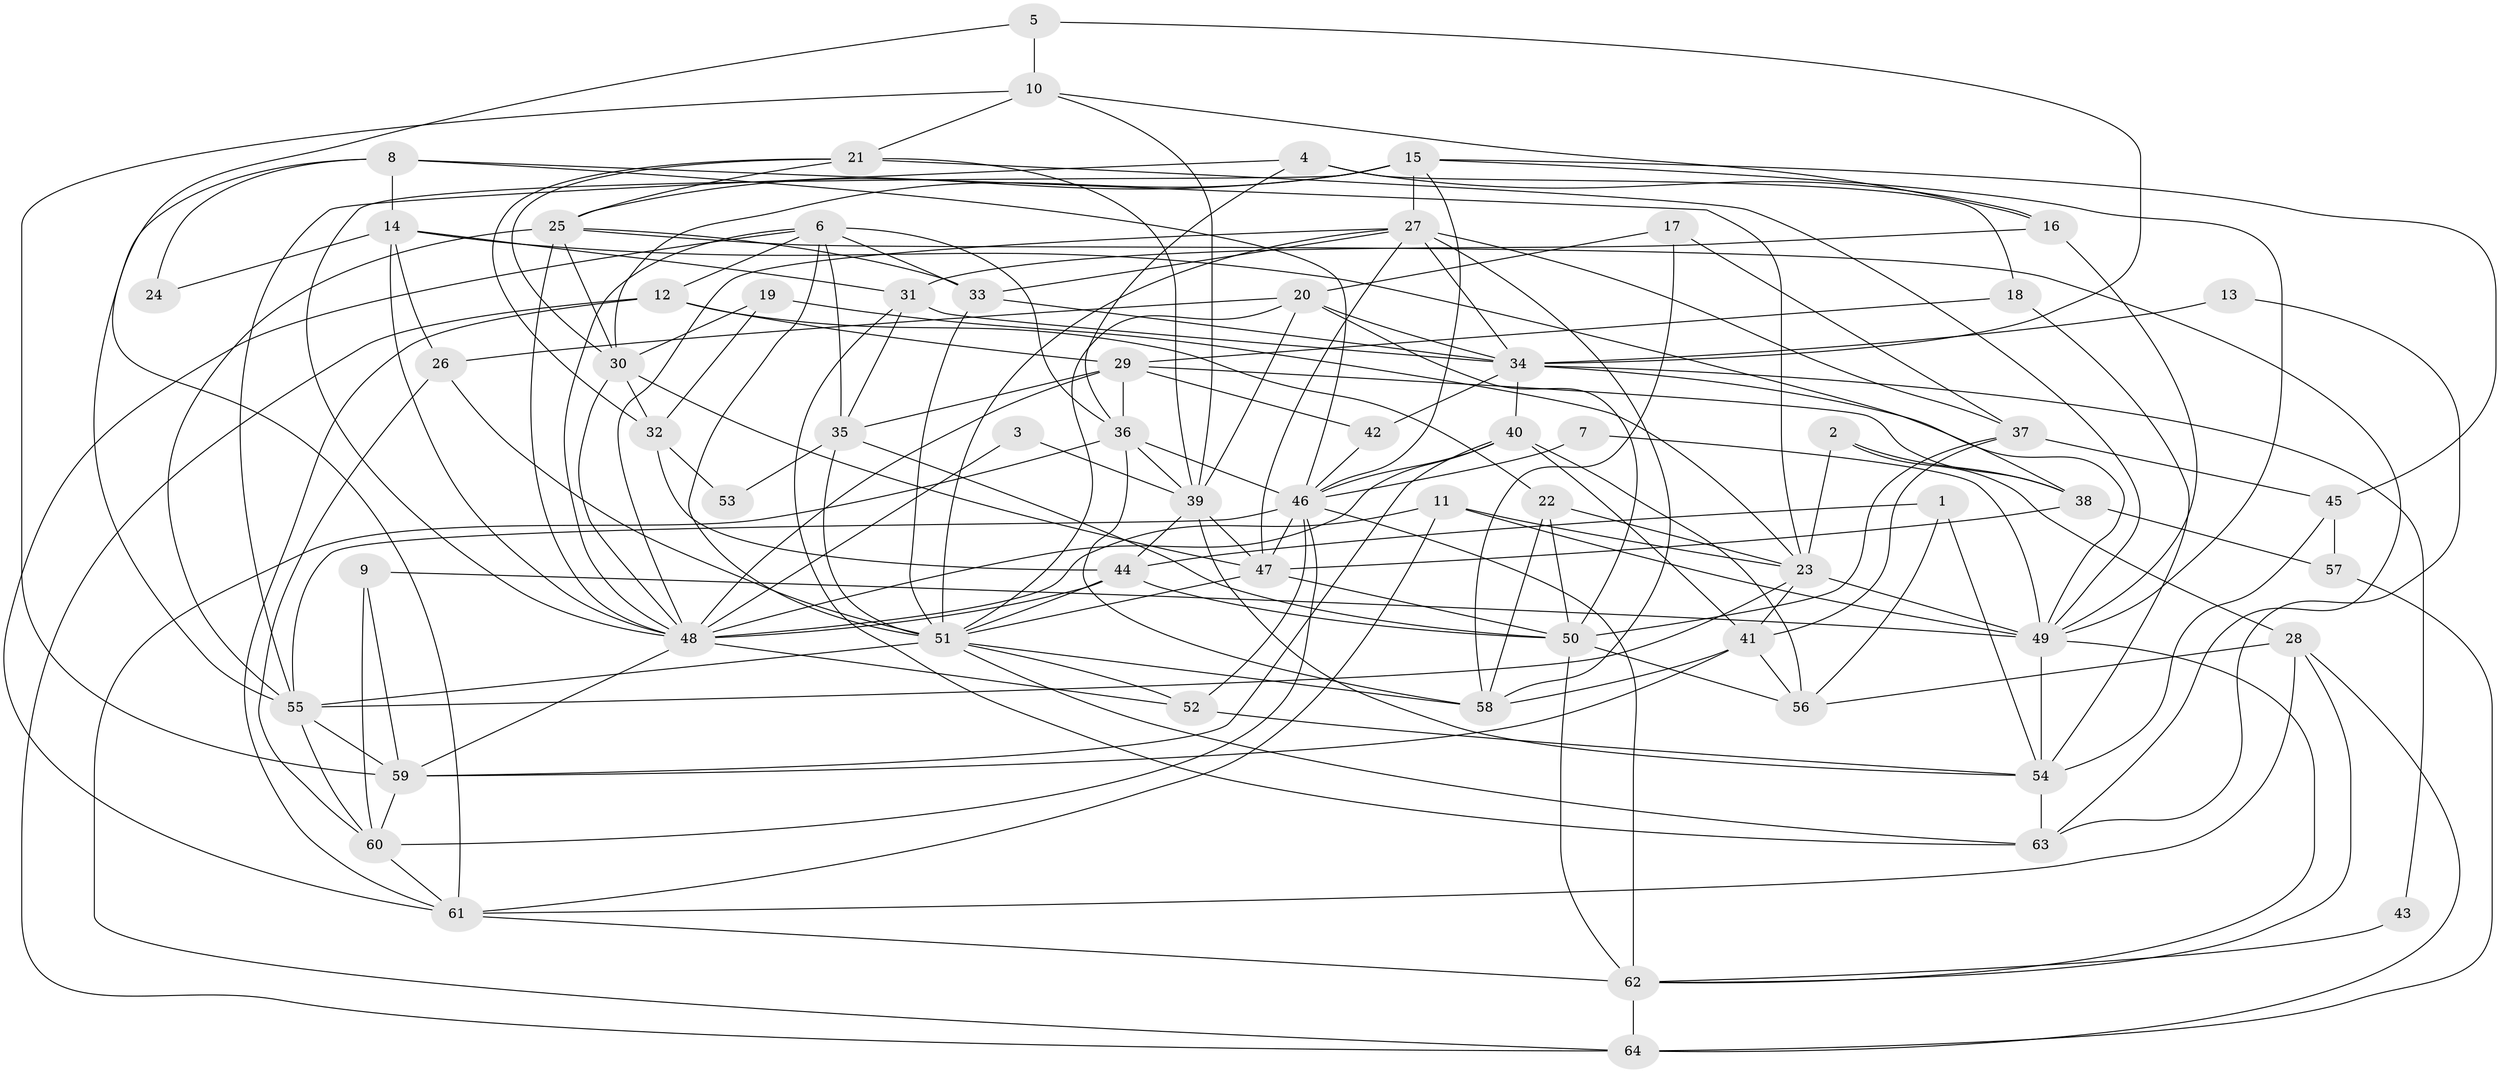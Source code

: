 // original degree distribution, {4: 0.30708661417322836, 2: 0.12598425196850394, 5: 0.1732283464566929, 3: 0.2677165354330709, 7: 0.047244094488188976, 6: 0.05511811023622047, 8: 0.023622047244094488}
// Generated by graph-tools (version 1.1) at 2025/50/03/09/25 03:50:13]
// undirected, 64 vertices, 177 edges
graph export_dot {
graph [start="1"]
  node [color=gray90,style=filled];
  1;
  2;
  3;
  4;
  5;
  6;
  7;
  8;
  9;
  10;
  11;
  12;
  13;
  14;
  15;
  16;
  17;
  18;
  19;
  20;
  21;
  22;
  23;
  24;
  25;
  26;
  27;
  28;
  29;
  30;
  31;
  32;
  33;
  34;
  35;
  36;
  37;
  38;
  39;
  40;
  41;
  42;
  43;
  44;
  45;
  46;
  47;
  48;
  49;
  50;
  51;
  52;
  53;
  54;
  55;
  56;
  57;
  58;
  59;
  60;
  61;
  62;
  63;
  64;
  1 -- 44 [weight=1.0];
  1 -- 54 [weight=1.0];
  1 -- 56 [weight=1.0];
  2 -- 23 [weight=1.0];
  2 -- 28 [weight=1.0];
  2 -- 38 [weight=1.0];
  3 -- 39 [weight=1.0];
  3 -- 48 [weight=1.0];
  4 -- 16 [weight=1.0];
  4 -- 18 [weight=1.0];
  4 -- 36 [weight=1.0];
  4 -- 55 [weight=1.0];
  5 -- 10 [weight=1.0];
  5 -- 34 [weight=1.0];
  5 -- 61 [weight=1.0];
  6 -- 12 [weight=1.0];
  6 -- 33 [weight=1.0];
  6 -- 35 [weight=1.0];
  6 -- 36 [weight=1.0];
  6 -- 48 [weight=1.0];
  6 -- 51 [weight=1.0];
  6 -- 61 [weight=1.0];
  7 -- 46 [weight=1.0];
  7 -- 49 [weight=1.0];
  8 -- 14 [weight=1.0];
  8 -- 23 [weight=1.0];
  8 -- 24 [weight=1.0];
  8 -- 46 [weight=1.0];
  8 -- 55 [weight=1.0];
  9 -- 49 [weight=1.0];
  9 -- 59 [weight=1.0];
  9 -- 60 [weight=1.0];
  10 -- 16 [weight=1.0];
  10 -- 21 [weight=1.0];
  10 -- 39 [weight=1.0];
  10 -- 59 [weight=1.0];
  11 -- 23 [weight=1.0];
  11 -- 48 [weight=1.0];
  11 -- 49 [weight=1.0];
  11 -- 61 [weight=1.0];
  12 -- 22 [weight=1.0];
  12 -- 29 [weight=1.0];
  12 -- 61 [weight=1.0];
  12 -- 64 [weight=1.0];
  13 -- 34 [weight=1.0];
  13 -- 63 [weight=1.0];
  14 -- 24 [weight=1.0];
  14 -- 26 [weight=1.0];
  14 -- 31 [weight=1.0];
  14 -- 38 [weight=1.0];
  14 -- 48 [weight=1.0];
  15 -- 25 [weight=1.0];
  15 -- 27 [weight=1.0];
  15 -- 30 [weight=1.0];
  15 -- 45 [weight=1.0];
  15 -- 46 [weight=1.0];
  15 -- 48 [weight=1.0];
  15 -- 49 [weight=1.0];
  16 -- 31 [weight=1.0];
  16 -- 49 [weight=1.0];
  17 -- 20 [weight=1.0];
  17 -- 37 [weight=1.0];
  17 -- 58 [weight=1.0];
  18 -- 29 [weight=1.0];
  18 -- 54 [weight=1.0];
  19 -- 23 [weight=1.0];
  19 -- 30 [weight=1.0];
  19 -- 32 [weight=1.0];
  20 -- 26 [weight=1.0];
  20 -- 34 [weight=1.0];
  20 -- 39 [weight=1.0];
  20 -- 50 [weight=1.0];
  20 -- 51 [weight=1.0];
  21 -- 25 [weight=1.0];
  21 -- 30 [weight=1.0];
  21 -- 32 [weight=1.0];
  21 -- 39 [weight=1.0];
  21 -- 49 [weight=1.0];
  22 -- 23 [weight=1.0];
  22 -- 50 [weight=1.0];
  22 -- 58 [weight=1.0];
  23 -- 41 [weight=1.0];
  23 -- 49 [weight=1.0];
  23 -- 55 [weight=1.0];
  25 -- 30 [weight=1.0];
  25 -- 33 [weight=1.0];
  25 -- 48 [weight=1.0];
  25 -- 55 [weight=2.0];
  25 -- 63 [weight=1.0];
  26 -- 51 [weight=1.0];
  26 -- 60 [weight=1.0];
  27 -- 33 [weight=1.0];
  27 -- 34 [weight=1.0];
  27 -- 37 [weight=1.0];
  27 -- 47 [weight=1.0];
  27 -- 48 [weight=1.0];
  27 -- 51 [weight=1.0];
  27 -- 58 [weight=1.0];
  28 -- 56 [weight=1.0];
  28 -- 61 [weight=1.0];
  28 -- 62 [weight=1.0];
  28 -- 64 [weight=1.0];
  29 -- 35 [weight=1.0];
  29 -- 36 [weight=1.0];
  29 -- 38 [weight=1.0];
  29 -- 42 [weight=1.0];
  29 -- 48 [weight=1.0];
  30 -- 32 [weight=1.0];
  30 -- 47 [weight=1.0];
  30 -- 48 [weight=1.0];
  31 -- 34 [weight=1.0];
  31 -- 35 [weight=1.0];
  31 -- 63 [weight=1.0];
  32 -- 44 [weight=1.0];
  32 -- 53 [weight=1.0];
  33 -- 34 [weight=1.0];
  33 -- 51 [weight=1.0];
  34 -- 40 [weight=1.0];
  34 -- 42 [weight=1.0];
  34 -- 43 [weight=1.0];
  34 -- 49 [weight=1.0];
  35 -- 50 [weight=1.0];
  35 -- 51 [weight=1.0];
  35 -- 53 [weight=1.0];
  36 -- 39 [weight=1.0];
  36 -- 46 [weight=1.0];
  36 -- 58 [weight=1.0];
  36 -- 64 [weight=1.0];
  37 -- 41 [weight=1.0];
  37 -- 45 [weight=1.0];
  37 -- 50 [weight=1.0];
  38 -- 47 [weight=1.0];
  38 -- 57 [weight=1.0];
  39 -- 44 [weight=1.0];
  39 -- 47 [weight=1.0];
  39 -- 54 [weight=1.0];
  40 -- 41 [weight=1.0];
  40 -- 46 [weight=1.0];
  40 -- 48 [weight=2.0];
  40 -- 56 [weight=1.0];
  40 -- 59 [weight=1.0];
  41 -- 56 [weight=1.0];
  41 -- 58 [weight=1.0];
  41 -- 59 [weight=1.0];
  42 -- 46 [weight=1.0];
  43 -- 62 [weight=1.0];
  44 -- 48 [weight=1.0];
  44 -- 50 [weight=1.0];
  44 -- 51 [weight=1.0];
  45 -- 54 [weight=1.0];
  45 -- 57 [weight=1.0];
  46 -- 47 [weight=1.0];
  46 -- 52 [weight=1.0];
  46 -- 55 [weight=1.0];
  46 -- 60 [weight=1.0];
  46 -- 62 [weight=1.0];
  47 -- 50 [weight=1.0];
  47 -- 51 [weight=1.0];
  48 -- 52 [weight=1.0];
  48 -- 59 [weight=1.0];
  49 -- 54 [weight=3.0];
  49 -- 62 [weight=1.0];
  50 -- 56 [weight=1.0];
  50 -- 62 [weight=2.0];
  51 -- 52 [weight=1.0];
  51 -- 55 [weight=1.0];
  51 -- 58 [weight=1.0];
  51 -- 63 [weight=1.0];
  52 -- 54 [weight=1.0];
  54 -- 63 [weight=1.0];
  55 -- 59 [weight=1.0];
  55 -- 60 [weight=1.0];
  57 -- 64 [weight=1.0];
  59 -- 60 [weight=1.0];
  60 -- 61 [weight=1.0];
  61 -- 62 [weight=1.0];
  62 -- 64 [weight=1.0];
}
